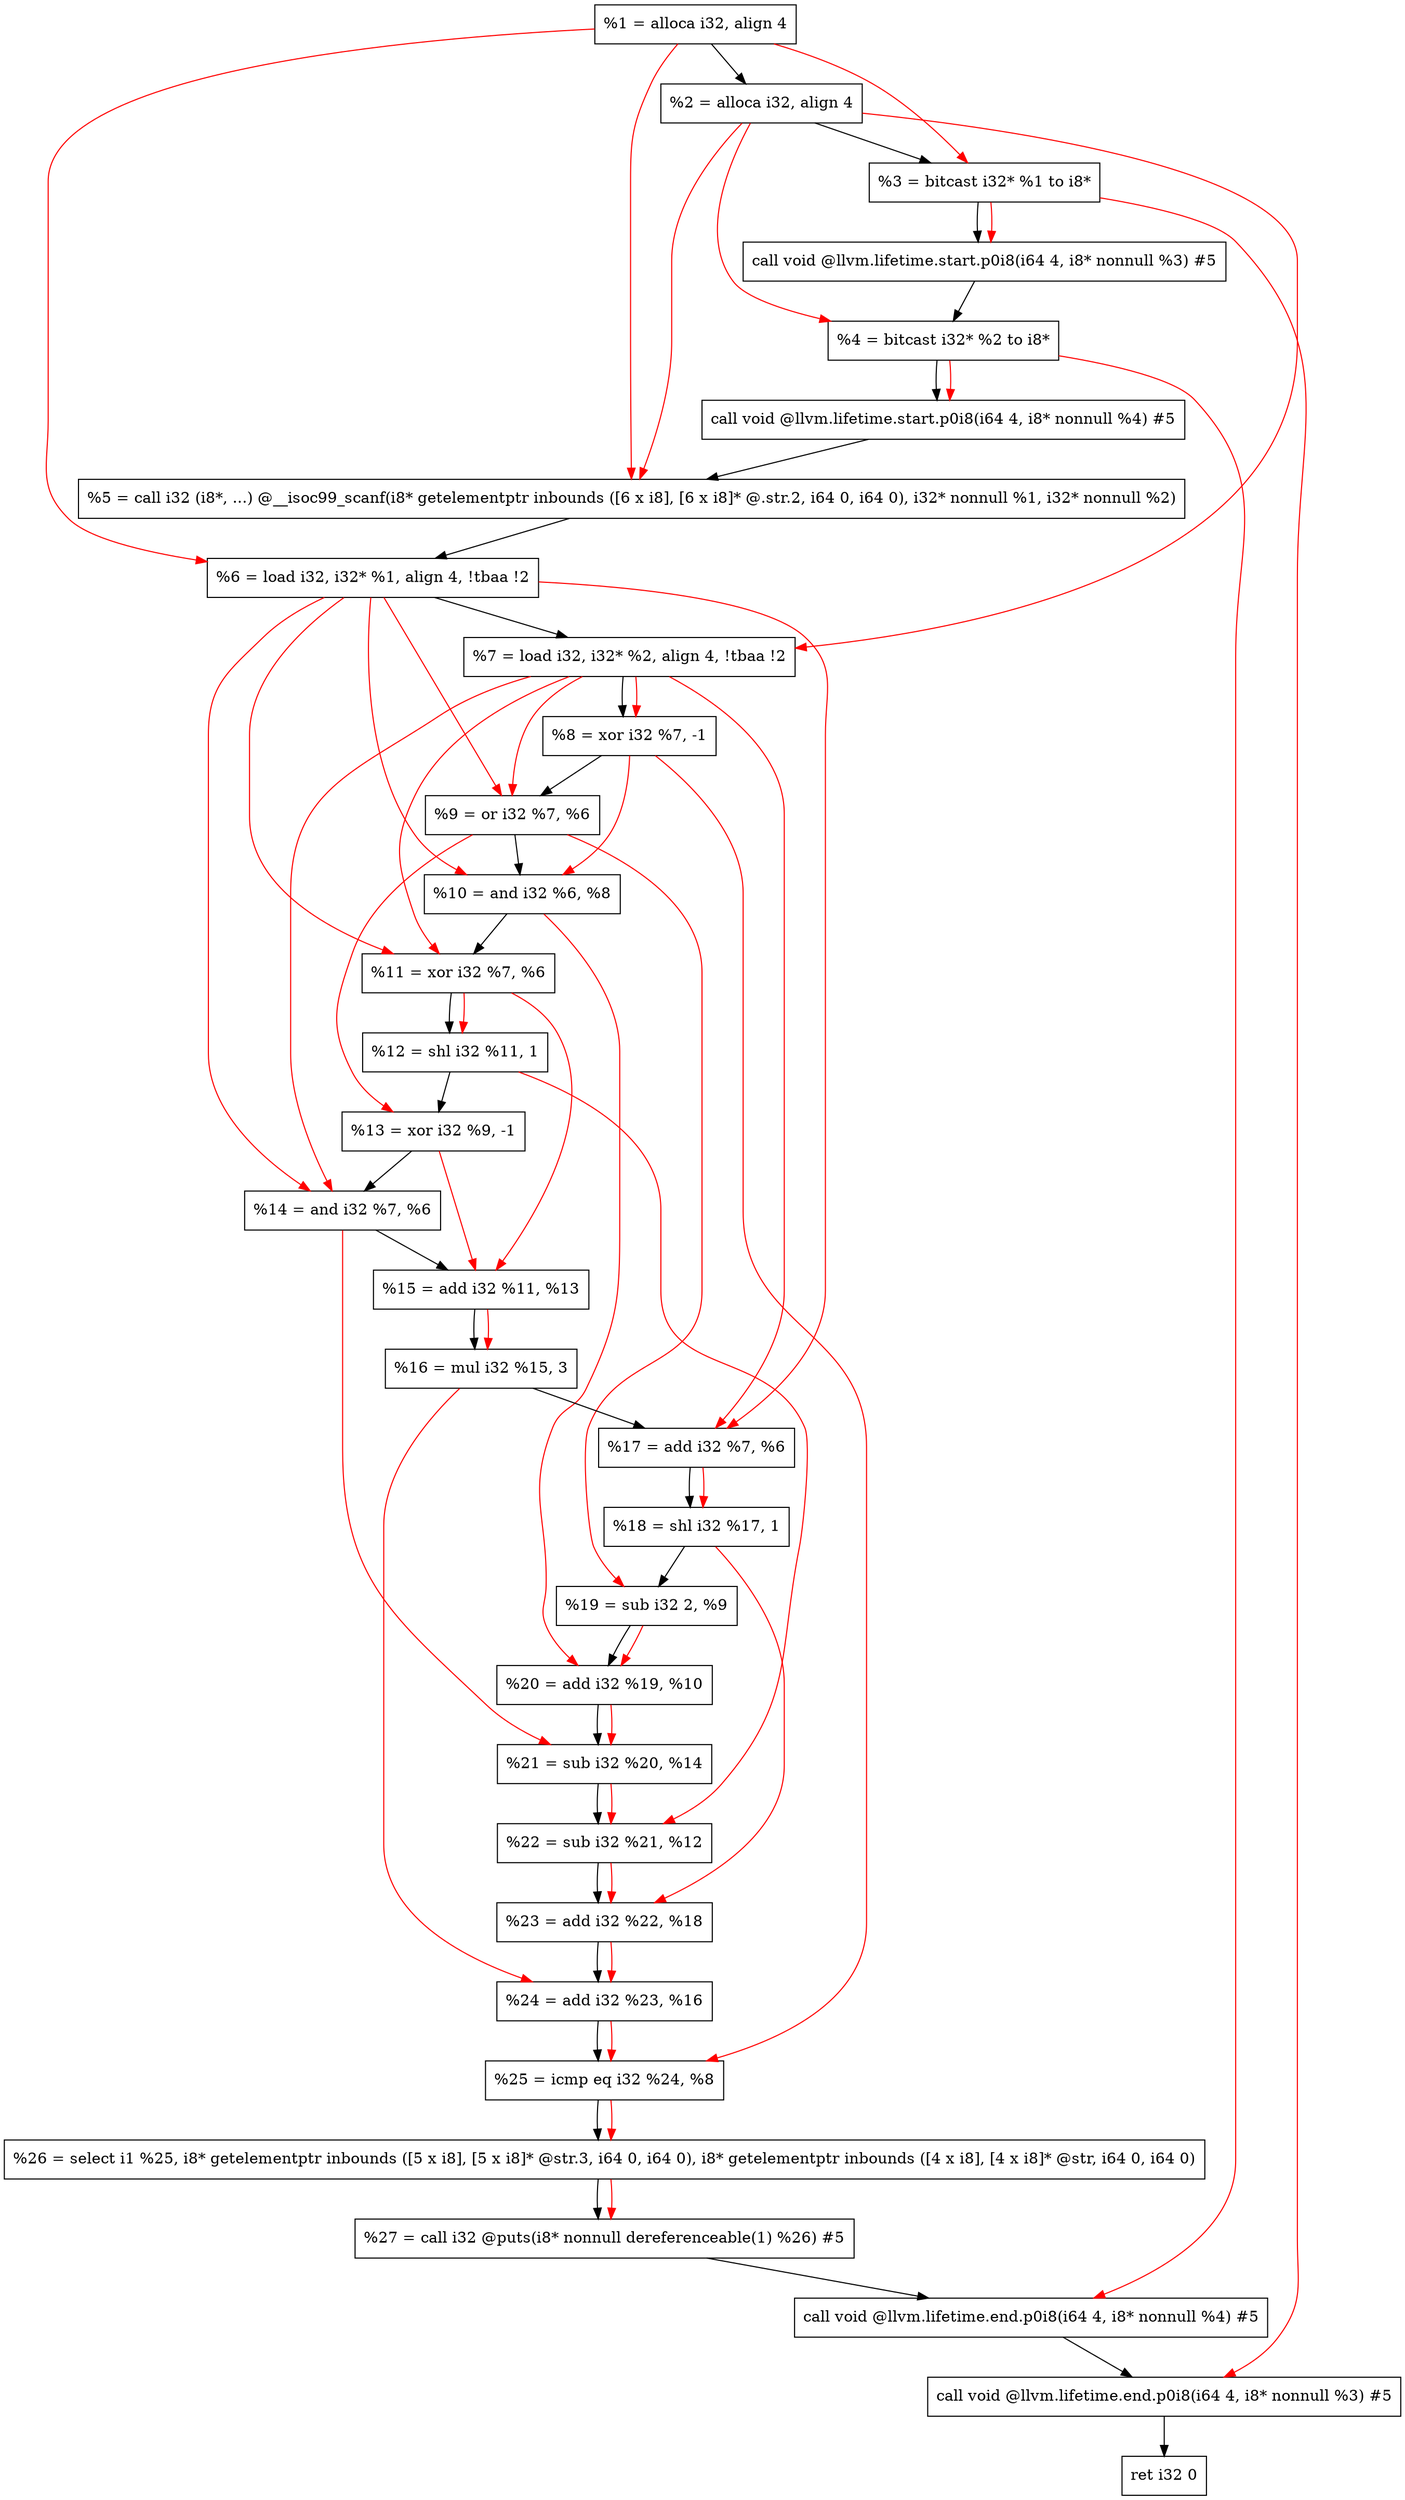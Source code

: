 digraph "DFG for'main' function" {
	Node0x18ec9b8[shape=record, label="  %1 = alloca i32, align 4"];
	Node0x18eca38[shape=record, label="  %2 = alloca i32, align 4"];
	Node0x18ecac8[shape=record, label="  %3 = bitcast i32* %1 to i8*"];
	Node0x18ecf28[shape=record, label="  call void @llvm.lifetime.start.p0i8(i64 4, i8* nonnull %3) #5"];
	Node0x18ed008[shape=record, label="  %4 = bitcast i32* %2 to i8*"];
	Node0x18ed128[shape=record, label="  call void @llvm.lifetime.start.p0i8(i64 4, i8* nonnull %4) #5"];
	Node0x18ed360[shape=record, label="  %5 = call i32 (i8*, ...) @__isoc99_scanf(i8* getelementptr inbounds ([6 x i8], [6 x i8]* @.str.2, i64 0, i64 0), i32* nonnull %1, i32* nonnull %2)"];
	Node0x18ed418[shape=record, label="  %6 = load i32, i32* %1, align 4, !tbaa !2"];
	Node0x18ee388[shape=record, label="  %7 = load i32, i32* %2, align 4, !tbaa !2"];
	Node0x18eea10[shape=record, label="  %8 = xor i32 %7, -1"];
	Node0x18eea80[shape=record, label="  %9 = or i32 %7, %6"];
	Node0x18eeaf0[shape=record, label="  %10 = and i32 %6, %8"];
	Node0x18eeb60[shape=record, label="  %11 = xor i32 %7, %6"];
	Node0x18eebd0[shape=record, label="  %12 = shl i32 %11, 1"];
	Node0x18eec40[shape=record, label="  %13 = xor i32 %9, -1"];
	Node0x18eecb0[shape=record, label="  %14 = and i32 %7, %6"];
	Node0x18eed20[shape=record, label="  %15 = add i32 %11, %13"];
	Node0x18eed90[shape=record, label="  %16 = mul i32 %15, 3"];
	Node0x18eee00[shape=record, label="  %17 = add i32 %7, %6"];
	Node0x18eee70[shape=record, label="  %18 = shl i32 %17, 1"];
	Node0x18eeee0[shape=record, label="  %19 = sub i32 2, %9"];
	Node0x18eef50[shape=record, label="  %20 = add i32 %19, %10"];
	Node0x18eefc0[shape=record, label="  %21 = sub i32 %20, %14"];
	Node0x18ef030[shape=record, label="  %22 = sub i32 %21, %12"];
	Node0x18ef0a0[shape=record, label="  %23 = add i32 %22, %18"];
	Node0x18ef110[shape=record, label="  %24 = add i32 %23, %16"];
	Node0x18ef180[shape=record, label="  %25 = icmp eq i32 %24, %8"];
	Node0x188d9d8[shape=record, label="  %26 = select i1 %25, i8* getelementptr inbounds ([5 x i8], [5 x i8]* @str.3, i64 0, i64 0), i8* getelementptr inbounds ([4 x i8], [4 x i8]* @str, i64 0, i64 0)"];
	Node0x18ef210[shape=record, label="  %27 = call i32 @puts(i8* nonnull dereferenceable(1) %26) #5"];
	Node0x18ef468[shape=record, label="  call void @llvm.lifetime.end.p0i8(i64 4, i8* nonnull %4) #5"];
	Node0x18ef5c8[shape=record, label="  call void @llvm.lifetime.end.p0i8(i64 4, i8* nonnull %3) #5"];
	Node0x18ef688[shape=record, label="  ret i32 0"];
	Node0x18ec9b8 -> Node0x18eca38;
	Node0x18eca38 -> Node0x18ecac8;
	Node0x18ecac8 -> Node0x18ecf28;
	Node0x18ecf28 -> Node0x18ed008;
	Node0x18ed008 -> Node0x18ed128;
	Node0x18ed128 -> Node0x18ed360;
	Node0x18ed360 -> Node0x18ed418;
	Node0x18ed418 -> Node0x18ee388;
	Node0x18ee388 -> Node0x18eea10;
	Node0x18eea10 -> Node0x18eea80;
	Node0x18eea80 -> Node0x18eeaf0;
	Node0x18eeaf0 -> Node0x18eeb60;
	Node0x18eeb60 -> Node0x18eebd0;
	Node0x18eebd0 -> Node0x18eec40;
	Node0x18eec40 -> Node0x18eecb0;
	Node0x18eecb0 -> Node0x18eed20;
	Node0x18eed20 -> Node0x18eed90;
	Node0x18eed90 -> Node0x18eee00;
	Node0x18eee00 -> Node0x18eee70;
	Node0x18eee70 -> Node0x18eeee0;
	Node0x18eeee0 -> Node0x18eef50;
	Node0x18eef50 -> Node0x18eefc0;
	Node0x18eefc0 -> Node0x18ef030;
	Node0x18ef030 -> Node0x18ef0a0;
	Node0x18ef0a0 -> Node0x18ef110;
	Node0x18ef110 -> Node0x18ef180;
	Node0x18ef180 -> Node0x188d9d8;
	Node0x188d9d8 -> Node0x18ef210;
	Node0x18ef210 -> Node0x18ef468;
	Node0x18ef468 -> Node0x18ef5c8;
	Node0x18ef5c8 -> Node0x18ef688;
edge [color=red]
	Node0x18ec9b8 -> Node0x18ecac8;
	Node0x18ecac8 -> Node0x18ecf28;
	Node0x18eca38 -> Node0x18ed008;
	Node0x18ed008 -> Node0x18ed128;
	Node0x18ec9b8 -> Node0x18ed360;
	Node0x18eca38 -> Node0x18ed360;
	Node0x18ec9b8 -> Node0x18ed418;
	Node0x18eca38 -> Node0x18ee388;
	Node0x18ee388 -> Node0x18eea10;
	Node0x18ee388 -> Node0x18eea80;
	Node0x18ed418 -> Node0x18eea80;
	Node0x18ed418 -> Node0x18eeaf0;
	Node0x18eea10 -> Node0x18eeaf0;
	Node0x18ee388 -> Node0x18eeb60;
	Node0x18ed418 -> Node0x18eeb60;
	Node0x18eeb60 -> Node0x18eebd0;
	Node0x18eea80 -> Node0x18eec40;
	Node0x18ee388 -> Node0x18eecb0;
	Node0x18ed418 -> Node0x18eecb0;
	Node0x18eeb60 -> Node0x18eed20;
	Node0x18eec40 -> Node0x18eed20;
	Node0x18eed20 -> Node0x18eed90;
	Node0x18ee388 -> Node0x18eee00;
	Node0x18ed418 -> Node0x18eee00;
	Node0x18eee00 -> Node0x18eee70;
	Node0x18eea80 -> Node0x18eeee0;
	Node0x18eeee0 -> Node0x18eef50;
	Node0x18eeaf0 -> Node0x18eef50;
	Node0x18eef50 -> Node0x18eefc0;
	Node0x18eecb0 -> Node0x18eefc0;
	Node0x18eefc0 -> Node0x18ef030;
	Node0x18eebd0 -> Node0x18ef030;
	Node0x18ef030 -> Node0x18ef0a0;
	Node0x18eee70 -> Node0x18ef0a0;
	Node0x18ef0a0 -> Node0x18ef110;
	Node0x18eed90 -> Node0x18ef110;
	Node0x18ef110 -> Node0x18ef180;
	Node0x18eea10 -> Node0x18ef180;
	Node0x18ef180 -> Node0x188d9d8;
	Node0x188d9d8 -> Node0x18ef210;
	Node0x18ed008 -> Node0x18ef468;
	Node0x18ecac8 -> Node0x18ef5c8;
}
